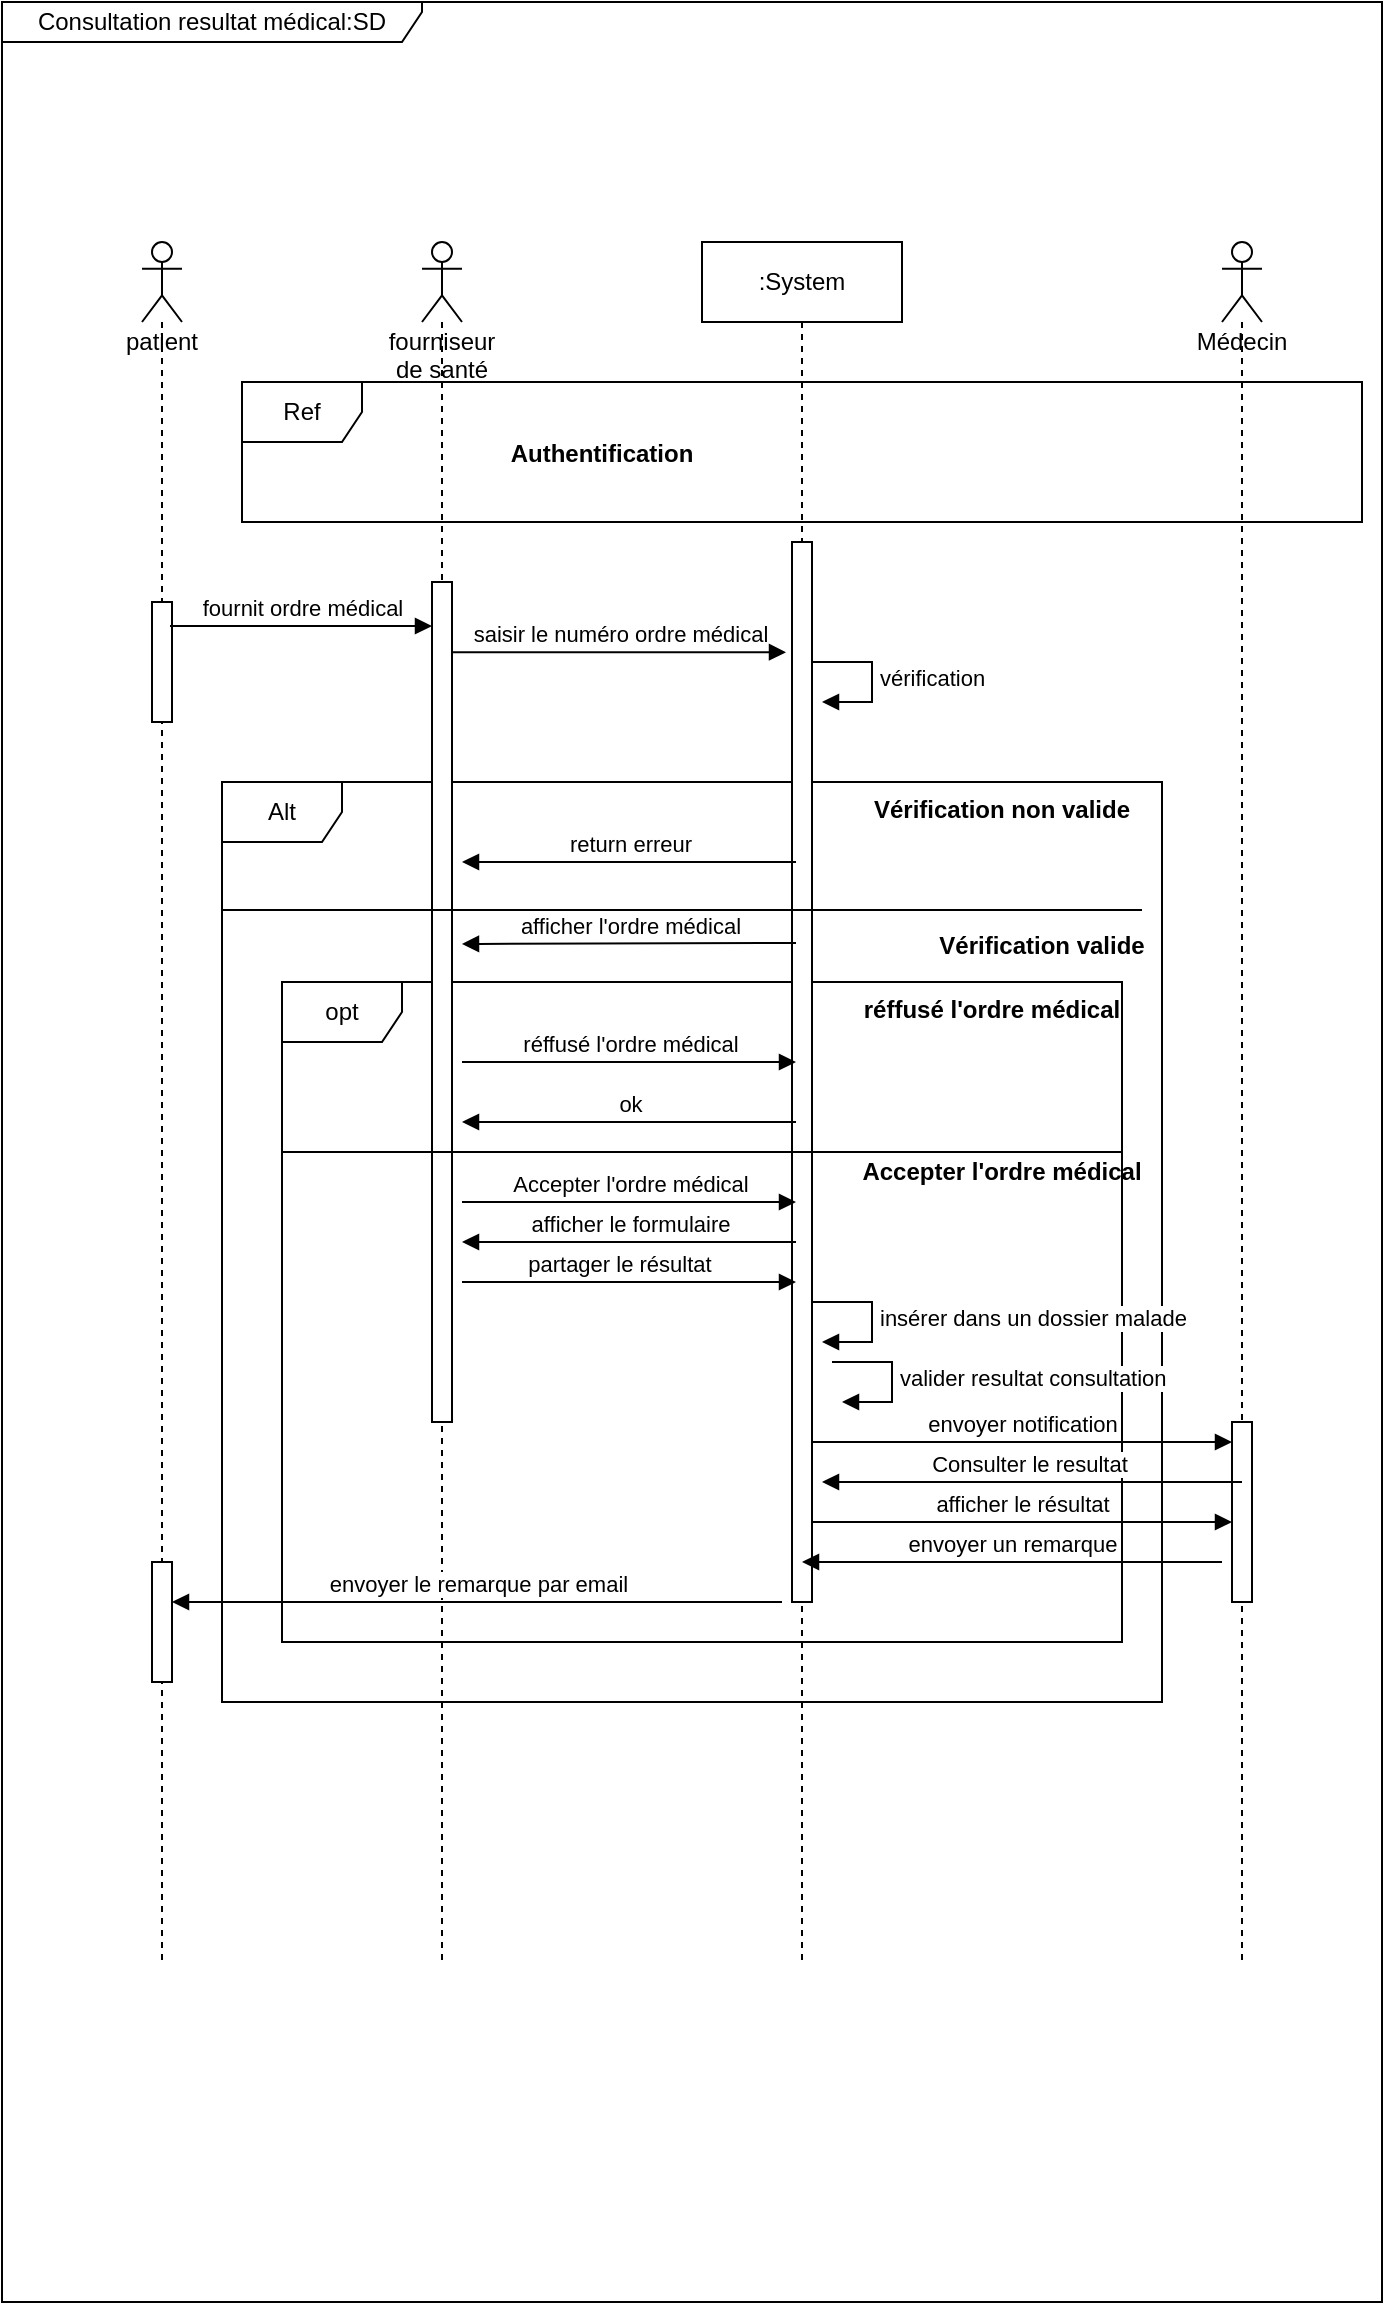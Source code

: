 <mxfile version="20.8.16" type="device"><diagram id="kgpKYQtTHZ0yAKxKKP6v" name="Page-1"><mxGraphModel dx="864" dy="1608" grid="1" gridSize="10" guides="1" tooltips="1" connect="1" arrows="1" fold="1" page="1" pageScale="1" pageWidth="850" pageHeight="1100" math="0" shadow="0"><root><mxCell id="0"/><mxCell id="1" parent="0"/><mxCell id="IvpoIWJa11nqmsOTMWw6-4" value="Consultation resultat médical:SD" style="shape=umlFrame;whiteSpace=wrap;html=1;width=210;height=20;" parent="1" vertex="1"><mxGeometry x="80" y="-150" width="690" height="1150" as="geometry"/></mxCell><mxCell id="IvpoIWJa11nqmsOTMWw6-35" value="Ref" style="shape=umlFrame;whiteSpace=wrap;html=1;" parent="1" vertex="1"><mxGeometry x="200" y="40" width="560" height="70" as="geometry"/></mxCell><mxCell id="IvpoIWJa11nqmsOTMWw6-16" value="Alt" style="shape=umlFrame;whiteSpace=wrap;html=1;" parent="1" vertex="1"><mxGeometry x="190" y="240" width="470" height="460" as="geometry"/></mxCell><mxCell id="IvpoIWJa11nqmsOTMWw6-21" value="opt" style="shape=umlFrame;whiteSpace=wrap;html=1;" parent="1" vertex="1"><mxGeometry x="220" y="340" width="420" height="330" as="geometry"/></mxCell><mxCell id="IvpoIWJa11nqmsOTMWw6-1" value="Médecin" style="shape=umlLifeline;participant=umlActor;perimeter=lifelinePerimeter;whiteSpace=wrap;html=1;container=1;collapsible=0;recursiveResize=0;verticalAlign=top;spacingTop=36;outlineConnect=0;" parent="1" vertex="1"><mxGeometry x="690" y="-30" width="20" height="860" as="geometry"/></mxCell><mxCell id="IvpoIWJa11nqmsOTMWw6-33" value="" style="html=1;points=[];perimeter=orthogonalPerimeter;" parent="IvpoIWJa11nqmsOTMWw6-1" vertex="1"><mxGeometry x="5" y="590" width="10" height="90" as="geometry"/></mxCell><mxCell id="IvpoIWJa11nqmsOTMWw6-2" value="fourniseur de santé" style="shape=umlLifeline;participant=umlActor;perimeter=lifelinePerimeter;whiteSpace=wrap;html=1;container=1;collapsible=0;recursiveResize=0;verticalAlign=top;spacingTop=36;outlineConnect=0;" parent="1" vertex="1"><mxGeometry x="290" y="-30" width="20" height="860" as="geometry"/></mxCell><mxCell id="IvpoIWJa11nqmsOTMWw6-7" value="" style="html=1;points=[];perimeter=orthogonalPerimeter;" parent="IvpoIWJa11nqmsOTMWw6-2" vertex="1"><mxGeometry x="5" y="170" width="10" height="420" as="geometry"/></mxCell><mxCell id="IvpoIWJa11nqmsOTMWw6-3" value="patient" style="shape=umlLifeline;participant=umlActor;perimeter=lifelinePerimeter;whiteSpace=wrap;html=1;container=1;collapsible=0;recursiveResize=0;verticalAlign=top;spacingTop=36;outlineConnect=0;" parent="1" vertex="1"><mxGeometry x="150" y="-30" width="20" height="860" as="geometry"/></mxCell><mxCell id="IvpoIWJa11nqmsOTMWw6-6" value="" style="html=1;points=[];perimeter=orthogonalPerimeter;" parent="IvpoIWJa11nqmsOTMWw6-3" vertex="1"><mxGeometry x="5" y="180" width="10" height="60" as="geometry"/></mxCell><mxCell id="IvpoIWJa11nqmsOTMWw6-43" value="" style="html=1;points=[];perimeter=orthogonalPerimeter;" parent="IvpoIWJa11nqmsOTMWw6-3" vertex="1"><mxGeometry x="5" y="660" width="10" height="60" as="geometry"/></mxCell><mxCell id="IvpoIWJa11nqmsOTMWw6-5" value=":System" style="shape=umlLifeline;perimeter=lifelinePerimeter;whiteSpace=wrap;html=1;container=1;collapsible=0;recursiveResize=0;outlineConnect=0;" parent="1" vertex="1"><mxGeometry x="430" y="-30" width="100" height="860" as="geometry"/></mxCell><mxCell id="IvpoIWJa11nqmsOTMWw6-9" value="" style="html=1;points=[];perimeter=orthogonalPerimeter;" parent="IvpoIWJa11nqmsOTMWw6-5" vertex="1"><mxGeometry x="45" y="150" width="10" height="530" as="geometry"/></mxCell><mxCell id="IvpoIWJa11nqmsOTMWw6-15" value="vérification" style="edgeStyle=orthogonalEdgeStyle;html=1;align=left;spacingLeft=2;endArrow=block;rounded=0;entryX=1;entryY=0;" parent="IvpoIWJa11nqmsOTMWw6-5" edge="1"><mxGeometry relative="1" as="geometry"><mxPoint x="55" y="210" as="sourcePoint"/><Array as="points"><mxPoint x="85" y="210"/></Array><mxPoint x="60" y="230" as="targetPoint"/></mxGeometry></mxCell><mxCell id="IvpoIWJa11nqmsOTMWw6-31" value="insérer dans un dossier malade" style="edgeStyle=orthogonalEdgeStyle;html=1;align=left;spacingLeft=2;endArrow=block;rounded=0;entryX=1;entryY=0;" parent="IvpoIWJa11nqmsOTMWw6-5" edge="1"><mxGeometry relative="1" as="geometry"><mxPoint x="55" y="530" as="sourcePoint"/><Array as="points"><mxPoint x="85" y="530"/></Array><mxPoint x="60" y="550" as="targetPoint"/></mxGeometry></mxCell><mxCell id="IvpoIWJa11nqmsOTMWw6-39" value="envoyer notification" style="html=1;verticalAlign=bottom;endArrow=block;rounded=0;" parent="IvpoIWJa11nqmsOTMWw6-5" target="IvpoIWJa11nqmsOTMWw6-33" edge="1"><mxGeometry width="80" relative="1" as="geometry"><mxPoint x="55" y="600" as="sourcePoint"/><mxPoint x="135" y="600" as="targetPoint"/></mxGeometry></mxCell><mxCell id="IvpoIWJa11nqmsOTMWw6-41" value="afficher le résultat" style="html=1;verticalAlign=bottom;endArrow=block;rounded=0;" parent="IvpoIWJa11nqmsOTMWw6-5" edge="1"><mxGeometry width="80" relative="1" as="geometry"><mxPoint x="55" y="640" as="sourcePoint"/><mxPoint x="265" y="640" as="targetPoint"/></mxGeometry></mxCell><mxCell id="IvpoIWJa11nqmsOTMWw6-8" value="fournit ordre médical" style="html=1;verticalAlign=bottom;endArrow=block;rounded=0;exitX=0.9;exitY=0.2;exitDx=0;exitDy=0;exitPerimeter=0;" parent="1" source="IvpoIWJa11nqmsOTMWw6-6" target="IvpoIWJa11nqmsOTMWw6-7" edge="1"><mxGeometry width="80" relative="1" as="geometry"><mxPoint x="170" y="170" as="sourcePoint"/><mxPoint x="250" y="170" as="targetPoint"/></mxGeometry></mxCell><mxCell id="IvpoIWJa11nqmsOTMWw6-10" value="saisir le numéro ordre médical" style="html=1;verticalAlign=bottom;endArrow=block;rounded=0;entryX=-0.3;entryY=0.104;entryDx=0;entryDy=0;entryPerimeter=0;" parent="1" source="IvpoIWJa11nqmsOTMWw6-7" target="IvpoIWJa11nqmsOTMWw6-9" edge="1"><mxGeometry width="80" relative="1" as="geometry"><mxPoint x="305" y="170" as="sourcePoint"/><mxPoint x="424.76" y="170.38" as="targetPoint"/></mxGeometry></mxCell><mxCell id="IvpoIWJa11nqmsOTMWw6-17" value="" style="line;strokeWidth=1;fillColor=none;align=left;verticalAlign=middle;spacingTop=-1;spacingLeft=3;spacingRight=3;rotatable=0;labelPosition=right;points=[];portConstraint=eastwest;strokeColor=inherit;" parent="1" vertex="1"><mxGeometry x="190" y="300" width="460" height="8" as="geometry"/></mxCell><mxCell id="IvpoIWJa11nqmsOTMWw6-18" value="Vérification non valide" style="text;align=center;fontStyle=1;verticalAlign=middle;spacingLeft=3;spacingRight=3;strokeColor=none;rotatable=0;points=[[0,0.5],[1,0.5]];portConstraint=eastwest;" parent="1" vertex="1"><mxGeometry x="540" y="240" width="80" height="26" as="geometry"/></mxCell><mxCell id="IvpoIWJa11nqmsOTMWw6-19" value="Vérification valide" style="text;align=center;fontStyle=1;verticalAlign=middle;spacingLeft=3;spacingRight=3;strokeColor=none;rotatable=0;points=[[0,0.5],[1,0.5]];portConstraint=eastwest;" parent="1" vertex="1"><mxGeometry x="560" y="308" width="80" height="26" as="geometry"/></mxCell><mxCell id="IvpoIWJa11nqmsOTMWw6-20" value="return erreur" style="html=1;verticalAlign=bottom;endArrow=block;rounded=0;entryX=-0.3;entryY=0.104;entryDx=0;entryDy=0;entryPerimeter=0;" parent="1" edge="1"><mxGeometry width="80" relative="1" as="geometry"><mxPoint x="477" y="280.0" as="sourcePoint"/><mxPoint x="310" y="280.0" as="targetPoint"/></mxGeometry></mxCell><mxCell id="IvpoIWJa11nqmsOTMWw6-22" value="afficher l'ordre médical" style="html=1;verticalAlign=bottom;endArrow=block;rounded=0;" parent="1" edge="1"><mxGeometry width="80" relative="1" as="geometry"><mxPoint x="477" y="320.5" as="sourcePoint"/><mxPoint x="310" y="321" as="targetPoint"/></mxGeometry></mxCell><mxCell id="IvpoIWJa11nqmsOTMWw6-23" value="" style="line;strokeWidth=1;fillColor=none;align=left;verticalAlign=middle;spacingTop=-1;spacingLeft=3;spacingRight=3;rotatable=0;labelPosition=right;points=[];portConstraint=eastwest;strokeColor=inherit;" parent="1" vertex="1"><mxGeometry x="220" y="421" width="420" height="8" as="geometry"/></mxCell><mxCell id="IvpoIWJa11nqmsOTMWw6-24" value="réffusé l'ordre médical" style="text;align=center;fontStyle=1;verticalAlign=middle;spacingLeft=3;spacingRight=3;strokeColor=none;rotatable=0;points=[[0,0.5],[1,0.5]];portConstraint=eastwest;" parent="1" vertex="1"><mxGeometry x="560" y="340" width="30" height="26" as="geometry"/></mxCell><mxCell id="IvpoIWJa11nqmsOTMWw6-25" value="ok" style="html=1;verticalAlign=bottom;endArrow=block;rounded=0;entryX=-0.3;entryY=0.104;entryDx=0;entryDy=0;entryPerimeter=0;" parent="1" edge="1"><mxGeometry width="80" relative="1" as="geometry"><mxPoint x="477" y="410" as="sourcePoint"/><mxPoint x="310" y="410" as="targetPoint"/></mxGeometry></mxCell><mxCell id="IvpoIWJa11nqmsOTMWw6-26" value="réffusé l'ordre médical" style="html=1;verticalAlign=bottom;endArrow=block;rounded=0;entryX=-0.3;entryY=0.104;entryDx=0;entryDy=0;entryPerimeter=0;" parent="1" edge="1"><mxGeometry width="80" relative="1" as="geometry"><mxPoint x="310" y="380" as="sourcePoint"/><mxPoint x="477" y="380" as="targetPoint"/></mxGeometry></mxCell><mxCell id="IvpoIWJa11nqmsOTMWw6-27" value="Accepter l'ordre médical" style="text;align=center;fontStyle=1;verticalAlign=middle;spacingLeft=3;spacingRight=3;strokeColor=none;rotatable=0;points=[[0,0.5],[1,0.5]];portConstraint=eastwest;" parent="1" vertex="1"><mxGeometry x="565" y="421" width="30" height="26" as="geometry"/></mxCell><mxCell id="IvpoIWJa11nqmsOTMWw6-28" value="Accepter l'ordre médical" style="html=1;verticalAlign=bottom;endArrow=block;rounded=0;entryX=-0.3;entryY=0.104;entryDx=0;entryDy=0;entryPerimeter=0;" parent="1" edge="1"><mxGeometry width="80" relative="1" as="geometry"><mxPoint x="310" y="450" as="sourcePoint"/><mxPoint x="477" y="450" as="targetPoint"/></mxGeometry></mxCell><mxCell id="IvpoIWJa11nqmsOTMWw6-29" value="afficher le formulaire" style="html=1;verticalAlign=bottom;endArrow=block;rounded=0;entryX=-0.3;entryY=0.104;entryDx=0;entryDy=0;entryPerimeter=0;" parent="1" edge="1"><mxGeometry width="80" relative="1" as="geometry"><mxPoint x="477" y="470" as="sourcePoint"/><mxPoint x="310" y="470" as="targetPoint"/></mxGeometry></mxCell><mxCell id="IvpoIWJa11nqmsOTMWw6-30" value="partager le résultat&amp;nbsp;" style="html=1;verticalAlign=bottom;endArrow=block;rounded=0;entryX=-0.3;entryY=0.104;entryDx=0;entryDy=0;entryPerimeter=0;" parent="1" edge="1"><mxGeometry x="-0.042" width="80" relative="1" as="geometry"><mxPoint x="310" y="490" as="sourcePoint"/><mxPoint x="477" y="490" as="targetPoint"/><mxPoint as="offset"/></mxGeometry></mxCell><mxCell id="IvpoIWJa11nqmsOTMWw6-36" value="Authentification" style="text;align=center;fontStyle=1;verticalAlign=middle;spacingLeft=3;spacingRight=3;strokeColor=none;rotatable=0;points=[[0,0.5],[1,0.5]];portConstraint=eastwest;" parent="1" vertex="1"><mxGeometry x="340" y="62" width="80" height="26" as="geometry"/></mxCell><mxCell id="IvpoIWJa11nqmsOTMWw6-38" value="valider resultat consultation" style="edgeStyle=orthogonalEdgeStyle;html=1;align=left;spacingLeft=2;endArrow=block;rounded=0;entryX=1;entryY=0;" parent="1" edge="1"><mxGeometry relative="1" as="geometry"><mxPoint x="495" y="530" as="sourcePoint"/><Array as="points"><mxPoint x="525" y="530"/></Array><mxPoint x="500" y="550" as="targetPoint"/></mxGeometry></mxCell><mxCell id="IvpoIWJa11nqmsOTMWw6-40" value="Consulter le resultat&amp;nbsp;" style="html=1;verticalAlign=bottom;endArrow=block;rounded=0;" parent="1" edge="1"><mxGeometry width="80" relative="1" as="geometry"><mxPoint x="700" y="590" as="sourcePoint"/><mxPoint x="490" y="590" as="targetPoint"/></mxGeometry></mxCell><mxCell id="IvpoIWJa11nqmsOTMWw6-42" value="envoyer un remarque" style="html=1;verticalAlign=bottom;endArrow=block;rounded=0;" parent="1" edge="1"><mxGeometry width="80" relative="1" as="geometry"><mxPoint x="690" y="630" as="sourcePoint"/><mxPoint x="480" y="630" as="targetPoint"/></mxGeometry></mxCell><mxCell id="IvpoIWJa11nqmsOTMWw6-44" value="envoyer le remarque par email" style="html=1;verticalAlign=bottom;endArrow=block;rounded=0;" parent="1" target="IvpoIWJa11nqmsOTMWw6-43" edge="1"><mxGeometry width="80" relative="1" as="geometry"><mxPoint x="470" y="650" as="sourcePoint"/><mxPoint x="390" y="650" as="targetPoint"/></mxGeometry></mxCell></root></mxGraphModel></diagram></mxfile>